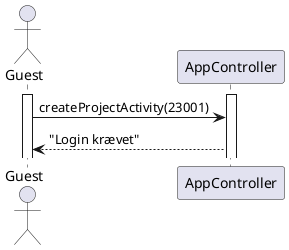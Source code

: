 @startuml createActivityNoPLGuest
actor "Guest" as g
participant AppController as app
activate g
activate app
g -> app : createProjectActivity(23001)
app --> g : "Login krævet"
@enduml